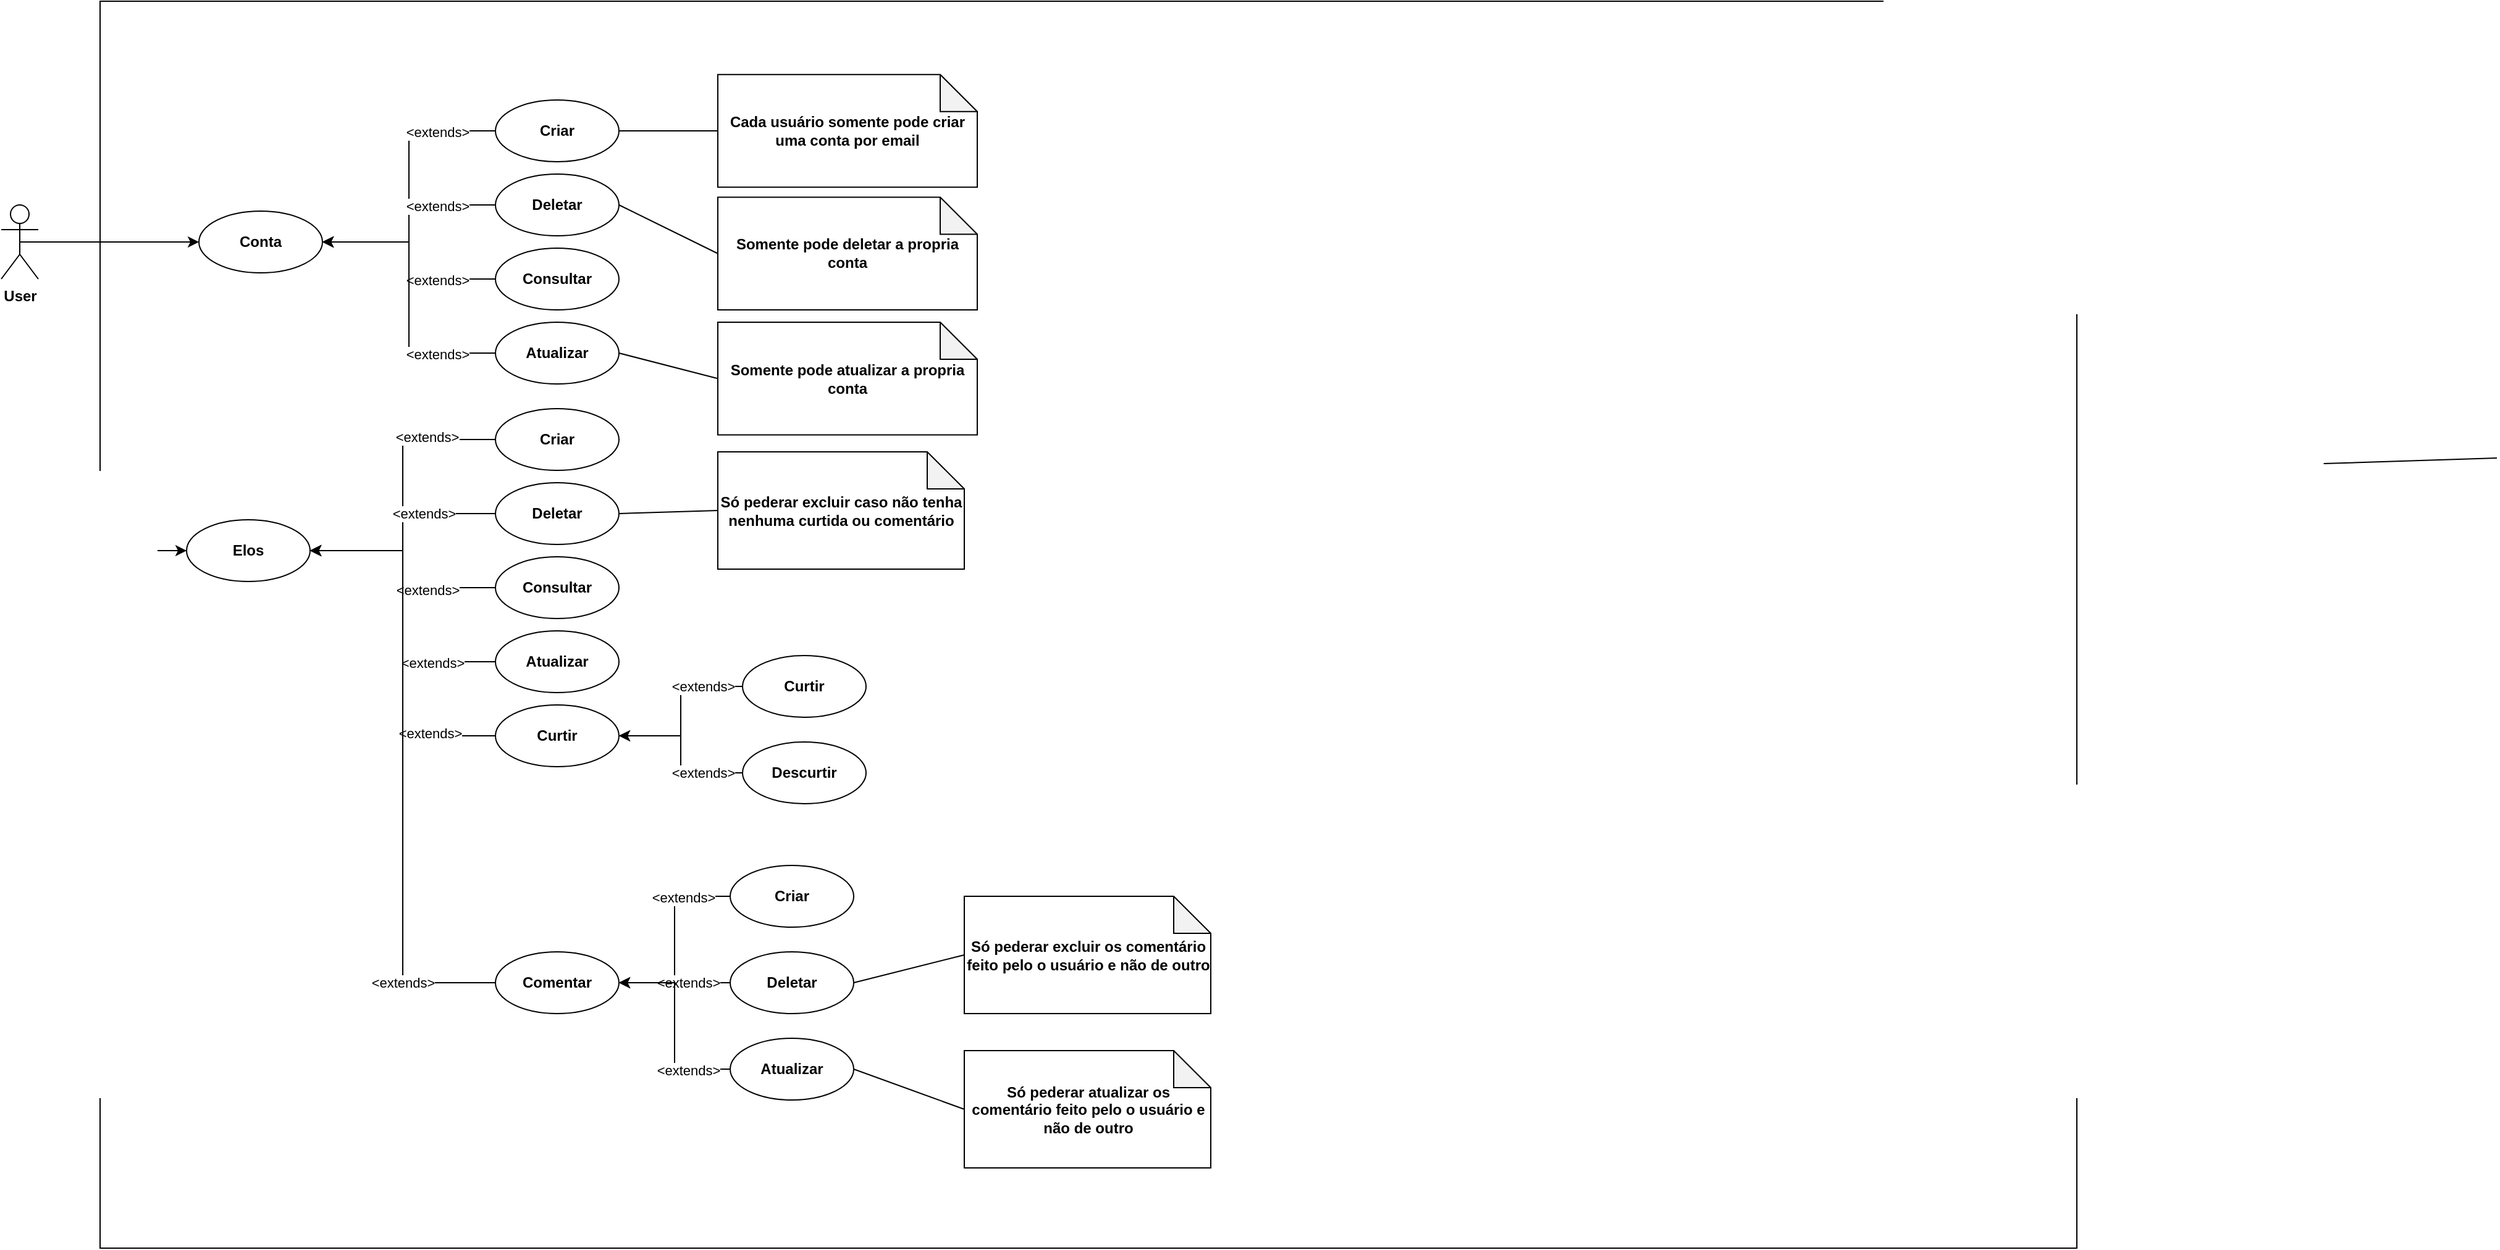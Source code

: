 <mxfile>
    <diagram id="UKbJ-RGaA5On2io5LNQb" name="recobook">
        <mxGraphModel dx="2666" dy="1188" grid="1" gridSize="10" guides="1" tooltips="1" connect="1" arrows="1" fold="1" page="1" pageScale="1" pageWidth="850" pageHeight="1100" math="0" shadow="0">
            <root>
                <mxCell id="0"/>
                <mxCell id="1" parent="0"/>
                <mxCell id="2" value="" style="rounded=0;whiteSpace=wrap;html=1;" parent="1" vertex="1">
                    <mxGeometry x="110" y="30" width="1600" height="1010" as="geometry"/>
                </mxCell>
                <mxCell id="9" style="edgeStyle=orthogonalEdgeStyle;rounded=0;orthogonalLoop=1;jettySize=auto;html=1;" parent="1" source="3" target="4" edge="1">
                    <mxGeometry relative="1" as="geometry"/>
                </mxCell>
                <mxCell id="17" style="edgeStyle=orthogonalEdgeStyle;rounded=0;orthogonalLoop=1;jettySize=auto;html=1;exitX=0.5;exitY=0.5;exitDx=0;exitDy=0;exitPerimeter=0;entryX=0;entryY=0.5;entryDx=0;entryDy=0;" parent="1" source="3" target="16" edge="1">
                    <mxGeometry relative="1" as="geometry">
                        <Array as="points">
                            <mxPoint x="110" y="225"/>
                            <mxPoint x="110" y="475"/>
                        </Array>
                    </mxGeometry>
                </mxCell>
                <mxCell id="3" value="&lt;b&gt;User&lt;/b&gt;" style="shape=umlActor;verticalLabelPosition=bottom;verticalAlign=top;html=1;outlineConnect=0;" parent="1" vertex="1">
                    <mxGeometry x="30" y="195" width="30" height="60" as="geometry"/>
                </mxCell>
                <mxCell id="4" value="&lt;b&gt;Conta&lt;/b&gt;" style="ellipse;whiteSpace=wrap;html=1;" parent="1" vertex="1">
                    <mxGeometry x="190" y="200" width="100" height="50" as="geometry"/>
                </mxCell>
                <mxCell id="16" value="&lt;b&gt;Elos&lt;/b&gt;" style="ellipse;whiteSpace=wrap;html=1;" parent="1" vertex="1">
                    <mxGeometry x="180" y="450" width="100" height="50" as="geometry"/>
                </mxCell>
                <mxCell id="20" style="edgeStyle=orthogonalEdgeStyle;rounded=0;orthogonalLoop=1;jettySize=auto;html=1;exitX=0;exitY=0.5;exitDx=0;exitDy=0;" parent="1" source="18" target="4" edge="1">
                    <mxGeometry relative="1" as="geometry">
                        <Array as="points">
                            <mxPoint x="360" y="135"/>
                            <mxPoint x="360" y="225"/>
                        </Array>
                    </mxGeometry>
                </mxCell>
                <mxCell id="56" value="&amp;lt;extends&amp;gt;" style="edgeLabel;html=1;align=center;verticalAlign=middle;resizable=0;points=[];" parent="20" vertex="1" connectable="0">
                    <mxGeometry x="-0.585" y="1" relative="1" as="geometry">
                        <mxPoint as="offset"/>
                    </mxGeometry>
                </mxCell>
                <mxCell id="18" value="&lt;b&gt;Criar&lt;/b&gt;" style="ellipse;whiteSpace=wrap;html=1;" parent="1" vertex="1">
                    <mxGeometry x="430" y="110" width="100" height="50" as="geometry"/>
                </mxCell>
                <mxCell id="24" style="edgeStyle=orthogonalEdgeStyle;rounded=0;orthogonalLoop=1;jettySize=auto;html=1;entryX=1;entryY=0.5;entryDx=0;entryDy=0;" parent="1" source="21" target="4" edge="1">
                    <mxGeometry relative="1" as="geometry"/>
                </mxCell>
                <mxCell id="63" value="&amp;lt;extends&amp;gt;" style="edgeLabel;html=1;align=center;verticalAlign=middle;resizable=0;points=[];" parent="24" vertex="1" connectable="0">
                    <mxGeometry x="-0.445" y="1" relative="1" as="geometry">
                        <mxPoint as="offset"/>
                    </mxGeometry>
                </mxCell>
                <mxCell id="21" value="&lt;b&gt;Deletar&lt;/b&gt;" style="ellipse;whiteSpace=wrap;html=1;" parent="1" vertex="1">
                    <mxGeometry x="430" y="170" width="100" height="50" as="geometry"/>
                </mxCell>
                <mxCell id="25" style="edgeStyle=orthogonalEdgeStyle;rounded=0;orthogonalLoop=1;jettySize=auto;html=1;entryX=1;entryY=0.5;entryDx=0;entryDy=0;" parent="1" source="22" target="4" edge="1">
                    <mxGeometry relative="1" as="geometry"/>
                </mxCell>
                <mxCell id="71" value="&amp;lt;extends&amp;gt;" style="edgeLabel;html=1;align=center;verticalAlign=middle;resizable=0;points=[];" parent="25" vertex="1" connectable="0">
                    <mxGeometry x="-0.445" y="1" relative="1" as="geometry">
                        <mxPoint as="offset"/>
                    </mxGeometry>
                </mxCell>
                <mxCell id="22" value="&lt;b&gt;Consultar&lt;/b&gt;" style="ellipse;whiteSpace=wrap;html=1;" parent="1" vertex="1">
                    <mxGeometry x="430" y="230" width="100" height="50" as="geometry"/>
                </mxCell>
                <mxCell id="27" style="edgeStyle=orthogonalEdgeStyle;rounded=0;orthogonalLoop=1;jettySize=auto;html=1;entryX=1;entryY=0.5;entryDx=0;entryDy=0;" parent="1" source="26" target="4" edge="1">
                    <mxGeometry relative="1" as="geometry"/>
                </mxCell>
                <mxCell id="73" value="&amp;lt;extends&amp;gt;" style="edgeLabel;html=1;align=center;verticalAlign=middle;resizable=0;points=[];" parent="27" vertex="1" connectable="0">
                    <mxGeometry x="-0.586" y="1" relative="1" as="geometry">
                        <mxPoint as="offset"/>
                    </mxGeometry>
                </mxCell>
                <mxCell id="26" value="&lt;b&gt;Atualizar&lt;/b&gt;" style="ellipse;whiteSpace=wrap;html=1;" parent="1" vertex="1">
                    <mxGeometry x="430" y="290" width="100" height="50" as="geometry"/>
                </mxCell>
                <mxCell id="52" style="edgeStyle=orthogonalEdgeStyle;rounded=0;orthogonalLoop=1;jettySize=auto;html=1;entryX=1;entryY=0.5;entryDx=0;entryDy=0;" parent="1" source="45" target="16" edge="1">
                    <mxGeometry relative="1" as="geometry"/>
                </mxCell>
                <mxCell id="74" value="&amp;nbsp;&amp;lt;extends&amp;gt;" style="edgeLabel;html=1;align=center;verticalAlign=middle;resizable=0;points=[];" parent="52" vertex="1" connectable="0">
                    <mxGeometry x="-0.522" y="-2" relative="1" as="geometry">
                        <mxPoint as="offset"/>
                    </mxGeometry>
                </mxCell>
                <mxCell id="45" value="&lt;b&gt;Criar&lt;/b&gt;" style="ellipse;whiteSpace=wrap;html=1;" parent="1" vertex="1">
                    <mxGeometry x="430" y="360" width="100" height="50" as="geometry"/>
                </mxCell>
                <mxCell id="53" style="edgeStyle=orthogonalEdgeStyle;rounded=0;orthogonalLoop=1;jettySize=auto;html=1;entryX=1;entryY=0.5;entryDx=0;entryDy=0;" parent="1" source="47" target="16" edge="1">
                    <mxGeometry relative="1" as="geometry"/>
                </mxCell>
                <mxCell id="75" value="&amp;lt;extends&amp;gt;" style="edgeLabel;html=1;align=center;verticalAlign=middle;resizable=0;points=[];" parent="53" vertex="1" connectable="0">
                    <mxGeometry x="-0.355" relative="1" as="geometry">
                        <mxPoint as="offset"/>
                    </mxGeometry>
                </mxCell>
                <mxCell id="47" value="&lt;b&gt;Deletar&lt;/b&gt;" style="ellipse;whiteSpace=wrap;html=1;" parent="1" vertex="1">
                    <mxGeometry x="430" y="420" width="100" height="50" as="geometry"/>
                </mxCell>
                <mxCell id="54" style="edgeStyle=orthogonalEdgeStyle;rounded=0;orthogonalLoop=1;jettySize=auto;html=1;" parent="1" source="49" target="16" edge="1">
                    <mxGeometry relative="1" as="geometry"/>
                </mxCell>
                <mxCell id="76" value="&amp;lt;extends&amp;gt;" style="edgeLabel;html=1;align=center;verticalAlign=middle;resizable=0;points=[];" parent="54" vertex="1" connectable="0">
                    <mxGeometry x="-0.382" y="2" relative="1" as="geometry">
                        <mxPoint as="offset"/>
                    </mxGeometry>
                </mxCell>
                <mxCell id="49" value="&lt;b&gt;Consultar&lt;/b&gt;" style="ellipse;whiteSpace=wrap;html=1;" parent="1" vertex="1">
                    <mxGeometry x="430" y="480" width="100" height="50" as="geometry"/>
                </mxCell>
                <mxCell id="55" style="edgeStyle=orthogonalEdgeStyle;rounded=0;orthogonalLoop=1;jettySize=auto;html=1;entryX=1;entryY=0.5;entryDx=0;entryDy=0;" parent="1" source="51" target="16" edge="1">
                    <mxGeometry relative="1" as="geometry"/>
                </mxCell>
                <mxCell id="78" value="&amp;lt;extends&amp;gt;" style="edgeLabel;html=1;align=center;verticalAlign=middle;resizable=0;points=[];" parent="55" vertex="1" connectable="0">
                    <mxGeometry x="-0.572" y="1" relative="1" as="geometry">
                        <mxPoint as="offset"/>
                    </mxGeometry>
                </mxCell>
                <mxCell id="51" value="&lt;b&gt;Atualizar&lt;/b&gt;" style="ellipse;whiteSpace=wrap;html=1;" parent="1" vertex="1">
                    <mxGeometry x="430" y="540" width="100" height="50" as="geometry"/>
                </mxCell>
                <mxCell id="79" value="&lt;b&gt;Só pederar excluir caso não tenha nenhuma curtida ou comentário&lt;/b&gt;" style="shape=note;whiteSpace=wrap;html=1;backgroundOutline=1;darkOpacity=0.05;" parent="1" vertex="1">
                    <mxGeometry x="610" y="395" width="199.5" height="95" as="geometry"/>
                </mxCell>
                <mxCell id="82" value="" style="endArrow=none;html=1;exitX=1;exitY=0.5;exitDx=0;exitDy=0;entryX=0;entryY=0.5;entryDx=0;entryDy=0;entryPerimeter=0;" parent="1" source="47" target="79" edge="1">
                    <mxGeometry width="50" height="50" relative="1" as="geometry">
                        <mxPoint x="550" y="380" as="sourcePoint"/>
                        <mxPoint x="600" y="330" as="targetPoint"/>
                    </mxGeometry>
                </mxCell>
                <mxCell id="84" style="edgeStyle=orthogonalEdgeStyle;rounded=0;orthogonalLoop=1;jettySize=auto;html=1;entryX=1;entryY=0.5;entryDx=0;entryDy=0;" parent="1" source="83" target="16" edge="1">
                    <mxGeometry relative="1" as="geometry"/>
                </mxCell>
                <mxCell id="87" value="&amp;lt;extends&amp;gt;" style="edgeLabel;html=1;align=center;verticalAlign=middle;resizable=0;points=[];" parent="84" vertex="1" connectable="0">
                    <mxGeometry x="-0.646" y="-2" relative="1" as="geometry">
                        <mxPoint as="offset"/>
                    </mxGeometry>
                </mxCell>
                <mxCell id="83" value="&lt;b&gt;Curtir&lt;/b&gt;" style="ellipse;whiteSpace=wrap;html=1;" parent="1" vertex="1">
                    <mxGeometry x="430" y="600" width="100" height="50" as="geometry"/>
                </mxCell>
                <mxCell id="90" style="edgeStyle=orthogonalEdgeStyle;rounded=0;orthogonalLoop=1;jettySize=auto;html=1;entryX=1;entryY=0.5;entryDx=0;entryDy=0;" parent="1" source="88" target="16" edge="1">
                    <mxGeometry relative="1" as="geometry"/>
                </mxCell>
                <mxCell id="91" value="&amp;lt;extends&amp;gt;" style="edgeLabel;html=1;align=center;verticalAlign=middle;resizable=0;points=[];" parent="90" vertex="1" connectable="0">
                    <mxGeometry x="-0.701" relative="1" as="geometry">
                        <mxPoint as="offset"/>
                    </mxGeometry>
                </mxCell>
                <mxCell id="88" value="&lt;b&gt;Comentar&lt;/b&gt;" style="ellipse;whiteSpace=wrap;html=1;" parent="1" vertex="1">
                    <mxGeometry x="430" y="800" width="100" height="50" as="geometry"/>
                </mxCell>
                <mxCell id="93" value="&lt;b&gt;Cada usuário somente pode criar uma conta por email&lt;/b&gt;" style="shape=note;whiteSpace=wrap;html=1;backgroundOutline=1;darkOpacity=0.05;" parent="1" vertex="1">
                    <mxGeometry x="610" y="89.38" width="210" height="91.25" as="geometry"/>
                </mxCell>
                <mxCell id="95" value="" style="endArrow=none;html=1;entryX=1;entryY=0.5;entryDx=0;entryDy=0;exitX=0;exitY=0.5;exitDx=0;exitDy=0;exitPerimeter=0;" parent="1" source="93" target="18" edge="1">
                    <mxGeometry width="50" height="50" relative="1" as="geometry">
                        <mxPoint x="470" y="330" as="sourcePoint"/>
                        <mxPoint x="520" y="280" as="targetPoint"/>
                    </mxGeometry>
                </mxCell>
                <mxCell id="96" value="&lt;b&gt;Somente pode deletar a propria conta&lt;/b&gt;" style="shape=note;whiteSpace=wrap;html=1;backgroundOutline=1;darkOpacity=0.05;" parent="1" vertex="1">
                    <mxGeometry x="610" y="188.75" width="210" height="91.25" as="geometry"/>
                </mxCell>
                <mxCell id="97" value="" style="endArrow=none;html=1;entryX=1;entryY=0.5;entryDx=0;entryDy=0;exitX=0;exitY=0.5;exitDx=0;exitDy=0;exitPerimeter=0;" parent="1" source="96" target="21" edge="1">
                    <mxGeometry width="50" height="50" relative="1" as="geometry">
                        <mxPoint x="620" y="145.005" as="sourcePoint"/>
                        <mxPoint x="540" y="145" as="targetPoint"/>
                    </mxGeometry>
                </mxCell>
                <mxCell id="98" value="&lt;b&gt;Somente pode atualizar a propria conta&lt;/b&gt;" style="shape=note;whiteSpace=wrap;html=1;backgroundOutline=1;darkOpacity=0.05;" parent="1" vertex="1">
                    <mxGeometry x="610" y="290" width="210" height="91.25" as="geometry"/>
                </mxCell>
                <mxCell id="100" value="" style="endArrow=none;html=1;entryX=1;entryY=0.5;entryDx=0;entryDy=0;exitX=0;exitY=0.5;exitDx=0;exitDy=0;exitPerimeter=0;" parent="1" source="98" target="26" edge="1">
                    <mxGeometry width="50" height="50" relative="1" as="geometry">
                        <mxPoint x="620" y="244.375" as="sourcePoint"/>
                        <mxPoint x="540" y="205" as="targetPoint"/>
                    </mxGeometry>
                </mxCell>
                <mxCell id="136" value="" style="endArrow=none;html=1;exitX=0.999;exitY=0.611;exitDx=0;exitDy=0;exitPerimeter=0;entryX=0;entryY=0.5;entryDx=0;entryDy=0;" parent="1" target="122" edge="1">
                    <mxGeometry width="50" height="50" relative="1" as="geometry">
                        <mxPoint x="1909.79" y="404.504" as="sourcePoint"/>
                        <mxPoint x="2050" y="400" as="targetPoint"/>
                    </mxGeometry>
                </mxCell>
                <mxCell id="142" style="edgeStyle=orthogonalEdgeStyle;rounded=0;orthogonalLoop=1;jettySize=auto;html=1;entryX=1;entryY=0.5;entryDx=0;entryDy=0;" parent="1" source="138" target="83" edge="1">
                    <mxGeometry relative="1" as="geometry">
                        <Array as="points">
                            <mxPoint x="580" y="585"/>
                            <mxPoint x="580" y="625"/>
                        </Array>
                    </mxGeometry>
                </mxCell>
                <mxCell id="144" value="&amp;lt;extends&amp;gt;" style="edgeLabel;html=1;align=center;verticalAlign=middle;resizable=0;points=[];" parent="142" vertex="1" connectable="0">
                    <mxGeometry x="-0.507" y="1" relative="1" as="geometry">
                        <mxPoint x="2" y="-1" as="offset"/>
                    </mxGeometry>
                </mxCell>
                <mxCell id="138" value="&lt;b&gt;Curtir&lt;/b&gt;" style="ellipse;whiteSpace=wrap;html=1;" parent="1" vertex="1">
                    <mxGeometry x="630" y="560" width="100" height="50" as="geometry"/>
                </mxCell>
                <mxCell id="143" style="edgeStyle=orthogonalEdgeStyle;rounded=0;orthogonalLoop=1;jettySize=auto;html=1;entryX=1;entryY=0.5;entryDx=0;entryDy=0;" parent="1" source="139" target="83" edge="1">
                    <mxGeometry relative="1" as="geometry"/>
                </mxCell>
                <mxCell id="145" value="&amp;lt;extends&amp;gt;" style="edgeLabel;html=1;align=center;verticalAlign=middle;resizable=0;points=[];" parent="143" vertex="1" connectable="0">
                    <mxGeometry x="-0.483" y="-1" relative="1" as="geometry">
                        <mxPoint x="0.86" y="1" as="offset"/>
                    </mxGeometry>
                </mxCell>
                <mxCell id="139" value="&lt;b&gt;Descurtir&lt;/b&gt;" style="ellipse;whiteSpace=wrap;html=1;" parent="1" vertex="1">
                    <mxGeometry x="630" y="630" width="100" height="50" as="geometry"/>
                </mxCell>
                <mxCell id="148" style="edgeStyle=orthogonalEdgeStyle;rounded=0;orthogonalLoop=1;jettySize=auto;html=1;entryX=1;entryY=0.5;entryDx=0;entryDy=0;" parent="1" source="146" target="88" edge="1">
                    <mxGeometry relative="1" as="geometry"/>
                </mxCell>
                <mxCell id="152" value="&amp;lt;extends&amp;gt;" style="edgeLabel;html=1;align=center;verticalAlign=middle;resizable=0;points=[];" parent="148" vertex="1" connectable="0">
                    <mxGeometry x="-0.528" y="1" relative="1" as="geometry">
                        <mxPoint as="offset"/>
                    </mxGeometry>
                </mxCell>
                <mxCell id="146" value="&lt;b&gt;Criar&lt;/b&gt;" style="ellipse;whiteSpace=wrap;html=1;" parent="1" vertex="1">
                    <mxGeometry x="620" y="730" width="100" height="50" as="geometry"/>
                </mxCell>
                <mxCell id="149" style="edgeStyle=orthogonalEdgeStyle;rounded=0;orthogonalLoop=1;jettySize=auto;html=1;entryX=1;entryY=0.5;entryDx=0;entryDy=0;" parent="1" source="147" target="88" edge="1">
                    <mxGeometry relative="1" as="geometry"/>
                </mxCell>
                <mxCell id="153" value="&amp;lt;extends&amp;gt;" style="edgeLabel;html=1;align=center;verticalAlign=middle;resizable=0;points=[];" parent="149" vertex="1" connectable="0">
                    <mxGeometry x="-0.237" relative="1" as="geometry">
                        <mxPoint as="offset"/>
                    </mxGeometry>
                </mxCell>
                <mxCell id="147" value="&lt;b&gt;Deletar&lt;/b&gt;" style="ellipse;whiteSpace=wrap;html=1;" parent="1" vertex="1">
                    <mxGeometry x="620" y="800" width="100" height="50" as="geometry"/>
                </mxCell>
                <mxCell id="151" style="edgeStyle=orthogonalEdgeStyle;rounded=0;orthogonalLoop=1;jettySize=auto;html=1;entryX=1;entryY=0.5;entryDx=0;entryDy=0;" parent="1" source="150" target="88" edge="1">
                    <mxGeometry relative="1" as="geometry"/>
                </mxCell>
                <mxCell id="154" value="&amp;lt;extends&amp;gt;" style="edgeLabel;html=1;align=center;verticalAlign=middle;resizable=0;points=[];" parent="151" vertex="1" connectable="0">
                    <mxGeometry x="-0.578" y="1" relative="1" as="geometry">
                        <mxPoint as="offset"/>
                    </mxGeometry>
                </mxCell>
                <mxCell id="150" value="&lt;b&gt;Atualizar&lt;/b&gt;" style="ellipse;whiteSpace=wrap;html=1;" parent="1" vertex="1">
                    <mxGeometry x="620" y="870" width="100" height="50" as="geometry"/>
                </mxCell>
                <mxCell id="155" value="&lt;b&gt;Só pederar excluir os comentário feito pelo o usuário e não de outro&lt;/b&gt;" style="shape=note;whiteSpace=wrap;html=1;backgroundOutline=1;darkOpacity=0.05;" parent="1" vertex="1">
                    <mxGeometry x="809.5" y="755" width="199.5" height="95" as="geometry"/>
                </mxCell>
                <mxCell id="156" value="" style="endArrow=none;html=1;exitX=1;exitY=0.5;exitDx=0;exitDy=0;entryX=0;entryY=0.5;entryDx=0;entryDy=0;entryPerimeter=0;" parent="1" source="147" target="155" edge="1">
                    <mxGeometry width="50" height="50" relative="1" as="geometry">
                        <mxPoint x="760" y="680" as="sourcePoint"/>
                        <mxPoint x="810" y="630" as="targetPoint"/>
                    </mxGeometry>
                </mxCell>
                <mxCell id="157" value="&lt;b&gt;Só pederar atualizar os comentário feito pelo o usuário e não de outro&lt;/b&gt;" style="shape=note;whiteSpace=wrap;html=1;backgroundOutline=1;darkOpacity=0.05;" parent="1" vertex="1">
                    <mxGeometry x="809.5" y="880" width="199.5" height="95" as="geometry"/>
                </mxCell>
                <mxCell id="163" value="" style="endArrow=none;html=1;exitX=1;exitY=0.5;exitDx=0;exitDy=0;entryX=0;entryY=0.5;entryDx=0;entryDy=0;entryPerimeter=0;" parent="1" source="150" target="157" edge="1">
                    <mxGeometry width="50" height="50" relative="1" as="geometry">
                        <mxPoint x="760" y="780" as="sourcePoint"/>
                        <mxPoint x="810" y="730" as="targetPoint"/>
                    </mxGeometry>
                </mxCell>
            </root>
        </mxGraphModel>
    </diagram>
</mxfile>